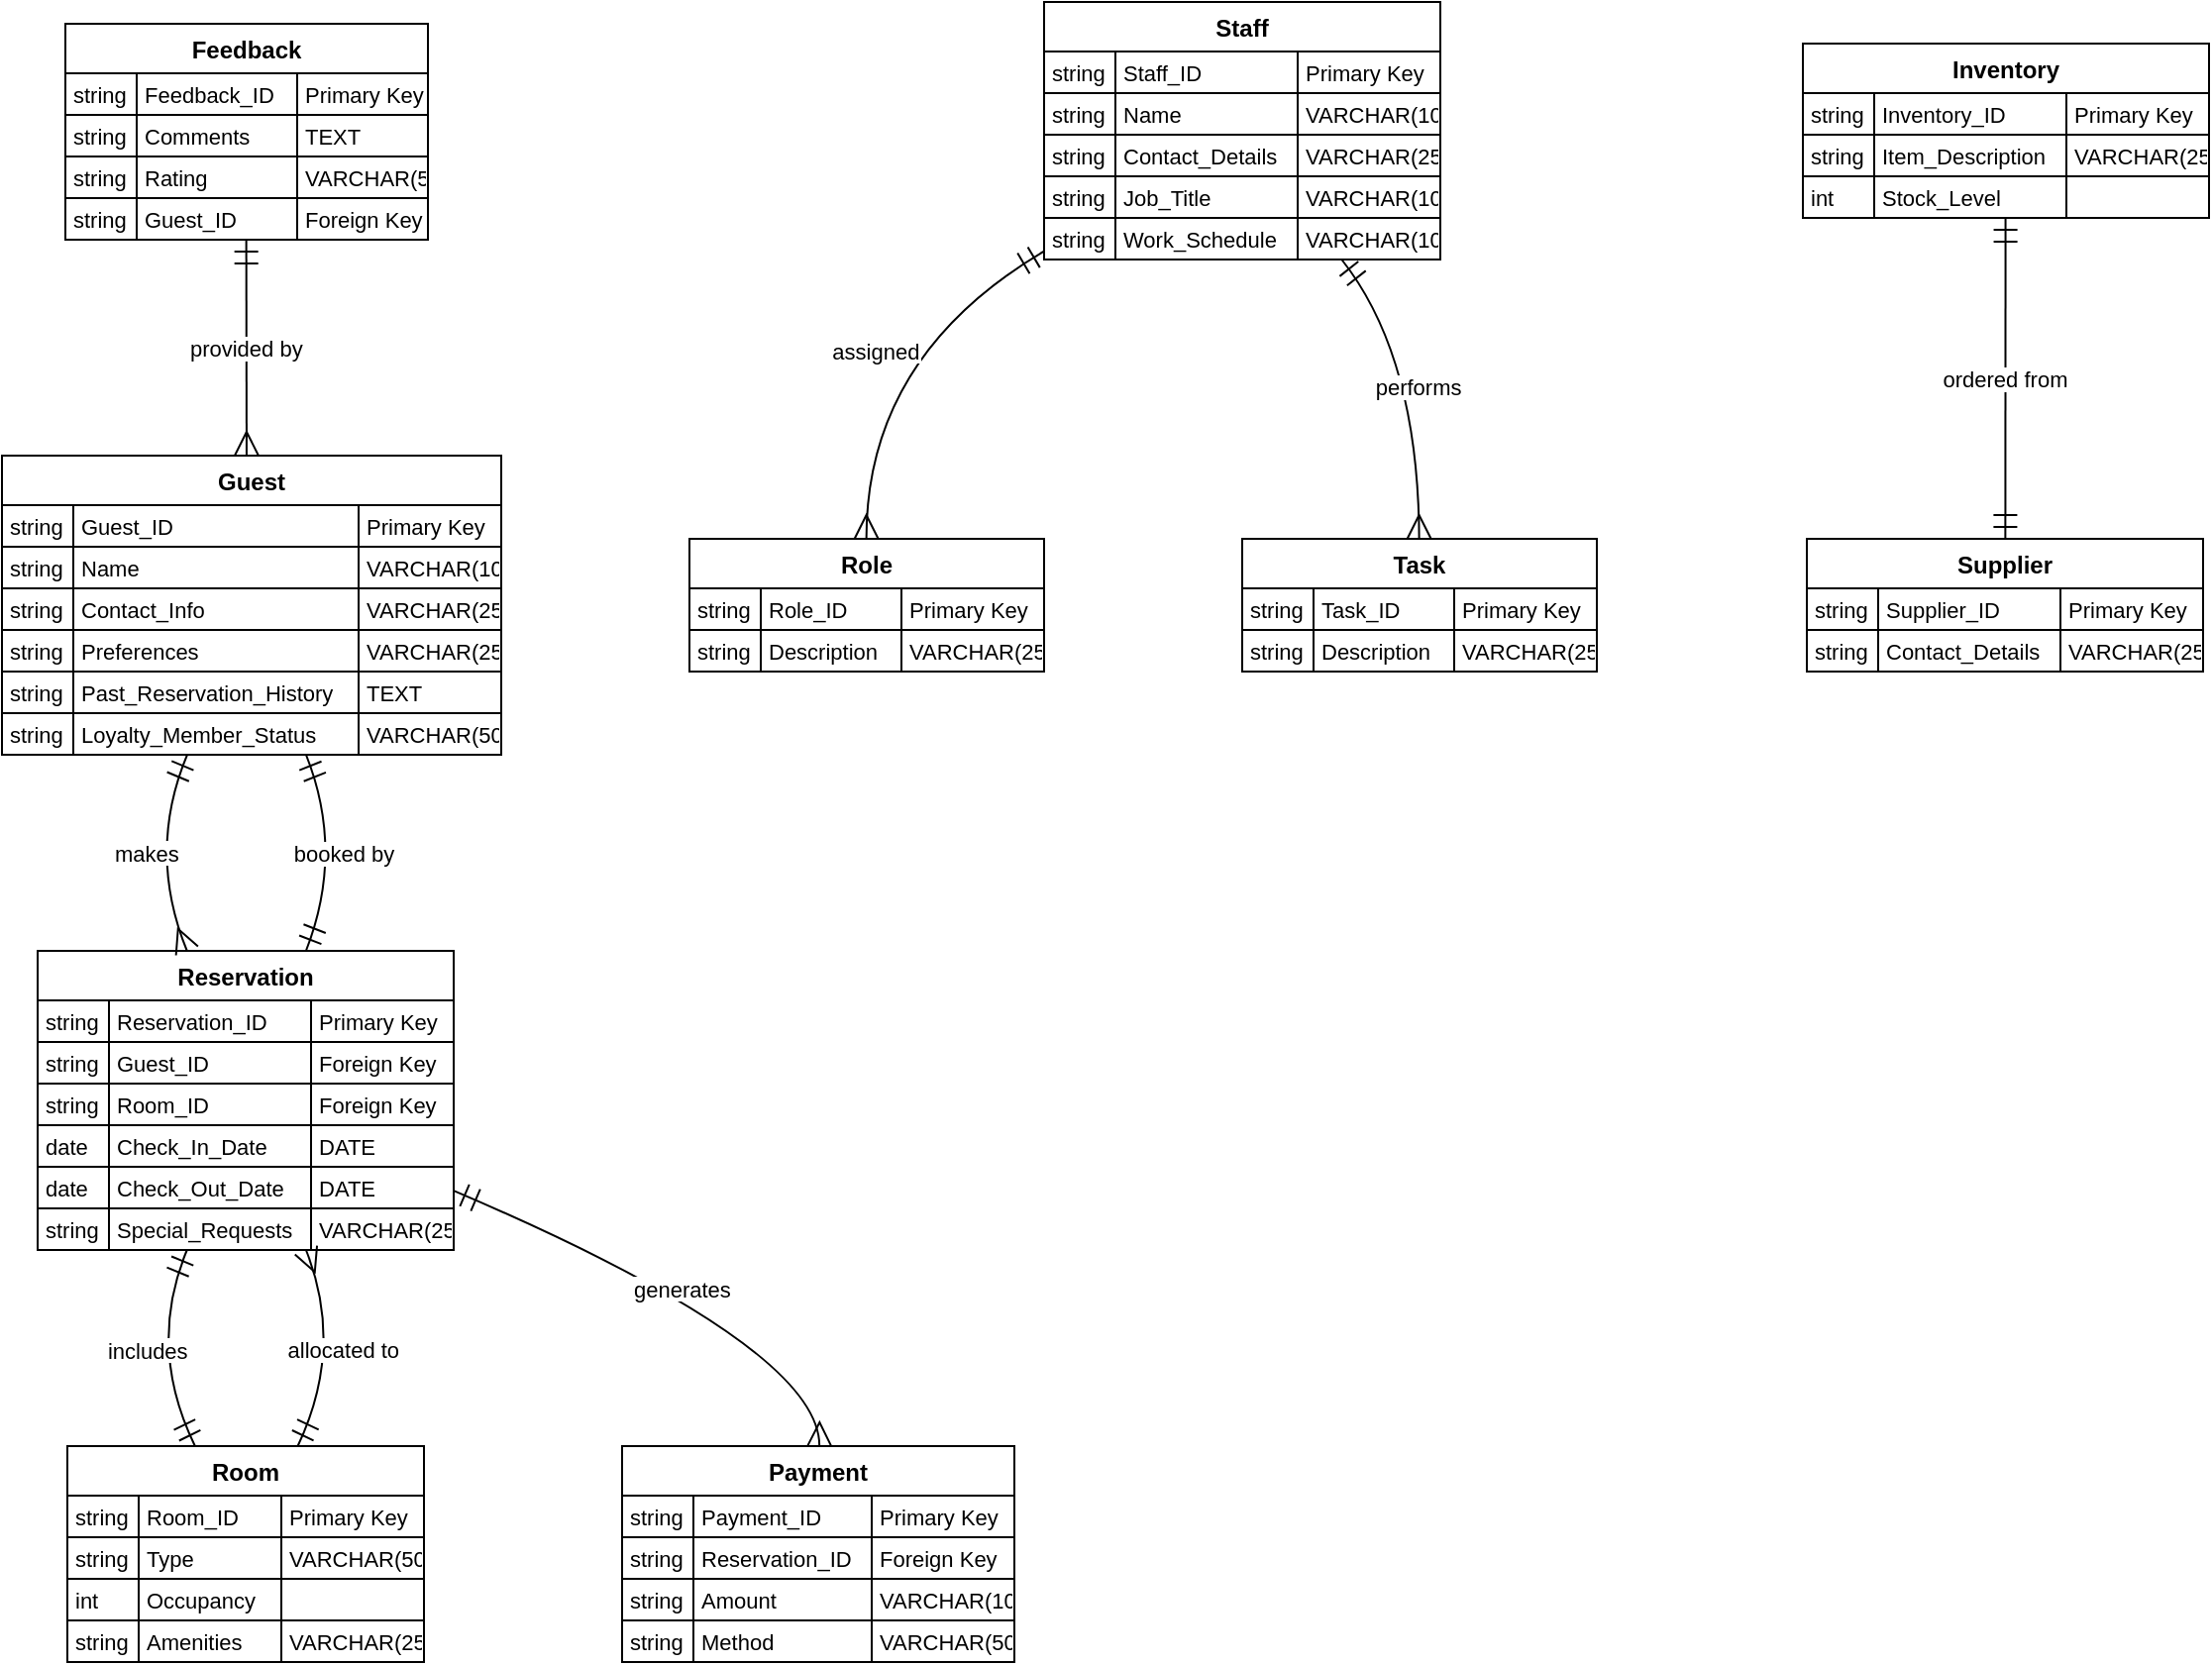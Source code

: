 <mxfile version="24.2.5" type="device">
  <diagram name="Page-1" id="WV-eaUO_ru3qMGkk6fVm">
    <mxGraphModel dx="1434" dy="838" grid="1" gridSize="10" guides="1" tooltips="1" connect="1" arrows="1" fold="1" page="1" pageScale="1" pageWidth="1200" pageHeight="900" math="0" shadow="0">
      <root>
        <mxCell id="0" />
        <mxCell id="1" parent="0" />
        <mxCell id="snXl9wpEzaxQthRsrPfu-167" value="Guest" style="shape=table;startSize=25;container=1;collapsible=0;childLayout=tableLayout;fixedRows=1;rowLines=1;fontStyle=1;align=center;resizeLast=1;" vertex="1" parent="1">
          <mxGeometry x="30" y="249" width="252" height="151" as="geometry" />
        </mxCell>
        <mxCell id="snXl9wpEzaxQthRsrPfu-168" style="shape=tableRow;horizontal=0;startSize=0;swimlaneHead=0;swimlaneBody=0;fillColor=none;collapsible=0;dropTarget=0;points=[[0,0.5],[1,0.5]];portConstraint=eastwest;top=0;left=0;right=0;bottom=0;" vertex="1" parent="snXl9wpEzaxQthRsrPfu-167">
          <mxGeometry y="25" width="252" height="21" as="geometry" />
        </mxCell>
        <mxCell id="snXl9wpEzaxQthRsrPfu-169" value="string" style="shape=partialRectangle;connectable=0;fillColor=none;top=0;left=0;bottom=0;right=0;align=left;spacingLeft=2;overflow=hidden;fontSize=11;" vertex="1" parent="snXl9wpEzaxQthRsrPfu-168">
          <mxGeometry width="36" height="21" as="geometry">
            <mxRectangle width="36" height="21" as="alternateBounds" />
          </mxGeometry>
        </mxCell>
        <mxCell id="snXl9wpEzaxQthRsrPfu-170" value="Guest_ID" style="shape=partialRectangle;connectable=0;fillColor=none;top=0;left=0;bottom=0;right=0;align=left;spacingLeft=2;overflow=hidden;fontSize=11;" vertex="1" parent="snXl9wpEzaxQthRsrPfu-168">
          <mxGeometry x="36" width="144" height="21" as="geometry">
            <mxRectangle width="144" height="21" as="alternateBounds" />
          </mxGeometry>
        </mxCell>
        <mxCell id="snXl9wpEzaxQthRsrPfu-171" value="Primary Key" style="shape=partialRectangle;connectable=0;fillColor=none;top=0;left=0;bottom=0;right=0;align=left;spacingLeft=2;overflow=hidden;fontSize=11;" vertex="1" parent="snXl9wpEzaxQthRsrPfu-168">
          <mxGeometry x="180" width="72" height="21" as="geometry">
            <mxRectangle width="72" height="21" as="alternateBounds" />
          </mxGeometry>
        </mxCell>
        <mxCell id="snXl9wpEzaxQthRsrPfu-172" style="shape=tableRow;horizontal=0;startSize=0;swimlaneHead=0;swimlaneBody=0;fillColor=none;collapsible=0;dropTarget=0;points=[[0,0.5],[1,0.5]];portConstraint=eastwest;top=0;left=0;right=0;bottom=0;" vertex="1" parent="snXl9wpEzaxQthRsrPfu-167">
          <mxGeometry y="46" width="252" height="21" as="geometry" />
        </mxCell>
        <mxCell id="snXl9wpEzaxQthRsrPfu-173" value="string" style="shape=partialRectangle;connectable=0;fillColor=none;top=0;left=0;bottom=0;right=0;align=left;spacingLeft=2;overflow=hidden;fontSize=11;" vertex="1" parent="snXl9wpEzaxQthRsrPfu-172">
          <mxGeometry width="36" height="21" as="geometry">
            <mxRectangle width="36" height="21" as="alternateBounds" />
          </mxGeometry>
        </mxCell>
        <mxCell id="snXl9wpEzaxQthRsrPfu-174" value="Name" style="shape=partialRectangle;connectable=0;fillColor=none;top=0;left=0;bottom=0;right=0;align=left;spacingLeft=2;overflow=hidden;fontSize=11;" vertex="1" parent="snXl9wpEzaxQthRsrPfu-172">
          <mxGeometry x="36" width="144" height="21" as="geometry">
            <mxRectangle width="144" height="21" as="alternateBounds" />
          </mxGeometry>
        </mxCell>
        <mxCell id="snXl9wpEzaxQthRsrPfu-175" value="VARCHAR(100)" style="shape=partialRectangle;connectable=0;fillColor=none;top=0;left=0;bottom=0;right=0;align=left;spacingLeft=2;overflow=hidden;fontSize=11;" vertex="1" parent="snXl9wpEzaxQthRsrPfu-172">
          <mxGeometry x="180" width="72" height="21" as="geometry">
            <mxRectangle width="72" height="21" as="alternateBounds" />
          </mxGeometry>
        </mxCell>
        <mxCell id="snXl9wpEzaxQthRsrPfu-176" style="shape=tableRow;horizontal=0;startSize=0;swimlaneHead=0;swimlaneBody=0;fillColor=none;collapsible=0;dropTarget=0;points=[[0,0.5],[1,0.5]];portConstraint=eastwest;top=0;left=0;right=0;bottom=0;" vertex="1" parent="snXl9wpEzaxQthRsrPfu-167">
          <mxGeometry y="67" width="252" height="21" as="geometry" />
        </mxCell>
        <mxCell id="snXl9wpEzaxQthRsrPfu-177" value="string" style="shape=partialRectangle;connectable=0;fillColor=none;top=0;left=0;bottom=0;right=0;align=left;spacingLeft=2;overflow=hidden;fontSize=11;" vertex="1" parent="snXl9wpEzaxQthRsrPfu-176">
          <mxGeometry width="36" height="21" as="geometry">
            <mxRectangle width="36" height="21" as="alternateBounds" />
          </mxGeometry>
        </mxCell>
        <mxCell id="snXl9wpEzaxQthRsrPfu-178" value="Contact_Info" style="shape=partialRectangle;connectable=0;fillColor=none;top=0;left=0;bottom=0;right=0;align=left;spacingLeft=2;overflow=hidden;fontSize=11;" vertex="1" parent="snXl9wpEzaxQthRsrPfu-176">
          <mxGeometry x="36" width="144" height="21" as="geometry">
            <mxRectangle width="144" height="21" as="alternateBounds" />
          </mxGeometry>
        </mxCell>
        <mxCell id="snXl9wpEzaxQthRsrPfu-179" value="VARCHAR(255)" style="shape=partialRectangle;connectable=0;fillColor=none;top=0;left=0;bottom=0;right=0;align=left;spacingLeft=2;overflow=hidden;fontSize=11;" vertex="1" parent="snXl9wpEzaxQthRsrPfu-176">
          <mxGeometry x="180" width="72" height="21" as="geometry">
            <mxRectangle width="72" height="21" as="alternateBounds" />
          </mxGeometry>
        </mxCell>
        <mxCell id="snXl9wpEzaxQthRsrPfu-180" style="shape=tableRow;horizontal=0;startSize=0;swimlaneHead=0;swimlaneBody=0;fillColor=none;collapsible=0;dropTarget=0;points=[[0,0.5],[1,0.5]];portConstraint=eastwest;top=0;left=0;right=0;bottom=0;" vertex="1" parent="snXl9wpEzaxQthRsrPfu-167">
          <mxGeometry y="88" width="252" height="21" as="geometry" />
        </mxCell>
        <mxCell id="snXl9wpEzaxQthRsrPfu-181" value="string" style="shape=partialRectangle;connectable=0;fillColor=none;top=0;left=0;bottom=0;right=0;align=left;spacingLeft=2;overflow=hidden;fontSize=11;" vertex="1" parent="snXl9wpEzaxQthRsrPfu-180">
          <mxGeometry width="36" height="21" as="geometry">
            <mxRectangle width="36" height="21" as="alternateBounds" />
          </mxGeometry>
        </mxCell>
        <mxCell id="snXl9wpEzaxQthRsrPfu-182" value="Preferences" style="shape=partialRectangle;connectable=0;fillColor=none;top=0;left=0;bottom=0;right=0;align=left;spacingLeft=2;overflow=hidden;fontSize=11;" vertex="1" parent="snXl9wpEzaxQthRsrPfu-180">
          <mxGeometry x="36" width="144" height="21" as="geometry">
            <mxRectangle width="144" height="21" as="alternateBounds" />
          </mxGeometry>
        </mxCell>
        <mxCell id="snXl9wpEzaxQthRsrPfu-183" value="VARCHAR(255)" style="shape=partialRectangle;connectable=0;fillColor=none;top=0;left=0;bottom=0;right=0;align=left;spacingLeft=2;overflow=hidden;fontSize=11;" vertex="1" parent="snXl9wpEzaxQthRsrPfu-180">
          <mxGeometry x="180" width="72" height="21" as="geometry">
            <mxRectangle width="72" height="21" as="alternateBounds" />
          </mxGeometry>
        </mxCell>
        <mxCell id="snXl9wpEzaxQthRsrPfu-184" style="shape=tableRow;horizontal=0;startSize=0;swimlaneHead=0;swimlaneBody=0;fillColor=none;collapsible=0;dropTarget=0;points=[[0,0.5],[1,0.5]];portConstraint=eastwest;top=0;left=0;right=0;bottom=0;" vertex="1" parent="snXl9wpEzaxQthRsrPfu-167">
          <mxGeometry y="109" width="252" height="21" as="geometry" />
        </mxCell>
        <mxCell id="snXl9wpEzaxQthRsrPfu-185" value="string" style="shape=partialRectangle;connectable=0;fillColor=none;top=0;left=0;bottom=0;right=0;align=left;spacingLeft=2;overflow=hidden;fontSize=11;" vertex="1" parent="snXl9wpEzaxQthRsrPfu-184">
          <mxGeometry width="36" height="21" as="geometry">
            <mxRectangle width="36" height="21" as="alternateBounds" />
          </mxGeometry>
        </mxCell>
        <mxCell id="snXl9wpEzaxQthRsrPfu-186" value="Past_Reservation_History" style="shape=partialRectangle;connectable=0;fillColor=none;top=0;left=0;bottom=0;right=0;align=left;spacingLeft=2;overflow=hidden;fontSize=11;" vertex="1" parent="snXl9wpEzaxQthRsrPfu-184">
          <mxGeometry x="36" width="144" height="21" as="geometry">
            <mxRectangle width="144" height="21" as="alternateBounds" />
          </mxGeometry>
        </mxCell>
        <mxCell id="snXl9wpEzaxQthRsrPfu-187" value="TEXT" style="shape=partialRectangle;connectable=0;fillColor=none;top=0;left=0;bottom=0;right=0;align=left;spacingLeft=2;overflow=hidden;fontSize=11;" vertex="1" parent="snXl9wpEzaxQthRsrPfu-184">
          <mxGeometry x="180" width="72" height="21" as="geometry">
            <mxRectangle width="72" height="21" as="alternateBounds" />
          </mxGeometry>
        </mxCell>
        <mxCell id="snXl9wpEzaxQthRsrPfu-188" style="shape=tableRow;horizontal=0;startSize=0;swimlaneHead=0;swimlaneBody=0;fillColor=none;collapsible=0;dropTarget=0;points=[[0,0.5],[1,0.5]];portConstraint=eastwest;top=0;left=0;right=0;bottom=0;" vertex="1" parent="snXl9wpEzaxQthRsrPfu-167">
          <mxGeometry y="130" width="252" height="21" as="geometry" />
        </mxCell>
        <mxCell id="snXl9wpEzaxQthRsrPfu-189" value="string" style="shape=partialRectangle;connectable=0;fillColor=none;top=0;left=0;bottom=0;right=0;align=left;spacingLeft=2;overflow=hidden;fontSize=11;" vertex="1" parent="snXl9wpEzaxQthRsrPfu-188">
          <mxGeometry width="36" height="21" as="geometry">
            <mxRectangle width="36" height="21" as="alternateBounds" />
          </mxGeometry>
        </mxCell>
        <mxCell id="snXl9wpEzaxQthRsrPfu-190" value="Loyalty_Member_Status" style="shape=partialRectangle;connectable=0;fillColor=none;top=0;left=0;bottom=0;right=0;align=left;spacingLeft=2;overflow=hidden;fontSize=11;" vertex="1" parent="snXl9wpEzaxQthRsrPfu-188">
          <mxGeometry x="36" width="144" height="21" as="geometry">
            <mxRectangle width="144" height="21" as="alternateBounds" />
          </mxGeometry>
        </mxCell>
        <mxCell id="snXl9wpEzaxQthRsrPfu-191" value="VARCHAR(50)" style="shape=partialRectangle;connectable=0;fillColor=none;top=0;left=0;bottom=0;right=0;align=left;spacingLeft=2;overflow=hidden;fontSize=11;" vertex="1" parent="snXl9wpEzaxQthRsrPfu-188">
          <mxGeometry x="180" width="72" height="21" as="geometry">
            <mxRectangle width="72" height="21" as="alternateBounds" />
          </mxGeometry>
        </mxCell>
        <mxCell id="snXl9wpEzaxQthRsrPfu-192" value="Reservation" style="shape=table;startSize=25;container=1;collapsible=0;childLayout=tableLayout;fixedRows=1;rowLines=1;fontStyle=1;align=center;resizeLast=1;" vertex="1" parent="1">
          <mxGeometry x="48" y="499" width="210" height="151" as="geometry" />
        </mxCell>
        <mxCell id="snXl9wpEzaxQthRsrPfu-193" style="shape=tableRow;horizontal=0;startSize=0;swimlaneHead=0;swimlaneBody=0;fillColor=none;collapsible=0;dropTarget=0;points=[[0,0.5],[1,0.5]];portConstraint=eastwest;top=0;left=0;right=0;bottom=0;" vertex="1" parent="snXl9wpEzaxQthRsrPfu-192">
          <mxGeometry y="25" width="210" height="21" as="geometry" />
        </mxCell>
        <mxCell id="snXl9wpEzaxQthRsrPfu-194" value="string" style="shape=partialRectangle;connectable=0;fillColor=none;top=0;left=0;bottom=0;right=0;align=left;spacingLeft=2;overflow=hidden;fontSize=11;" vertex="1" parent="snXl9wpEzaxQthRsrPfu-193">
          <mxGeometry width="36" height="21" as="geometry">
            <mxRectangle width="36" height="21" as="alternateBounds" />
          </mxGeometry>
        </mxCell>
        <mxCell id="snXl9wpEzaxQthRsrPfu-195" value="Reservation_ID" style="shape=partialRectangle;connectable=0;fillColor=none;top=0;left=0;bottom=0;right=0;align=left;spacingLeft=2;overflow=hidden;fontSize=11;" vertex="1" parent="snXl9wpEzaxQthRsrPfu-193">
          <mxGeometry x="36" width="102" height="21" as="geometry">
            <mxRectangle width="102" height="21" as="alternateBounds" />
          </mxGeometry>
        </mxCell>
        <mxCell id="snXl9wpEzaxQthRsrPfu-196" value="Primary Key" style="shape=partialRectangle;connectable=0;fillColor=none;top=0;left=0;bottom=0;right=0;align=left;spacingLeft=2;overflow=hidden;fontSize=11;" vertex="1" parent="snXl9wpEzaxQthRsrPfu-193">
          <mxGeometry x="138" width="72" height="21" as="geometry">
            <mxRectangle width="72" height="21" as="alternateBounds" />
          </mxGeometry>
        </mxCell>
        <mxCell id="snXl9wpEzaxQthRsrPfu-197" style="shape=tableRow;horizontal=0;startSize=0;swimlaneHead=0;swimlaneBody=0;fillColor=none;collapsible=0;dropTarget=0;points=[[0,0.5],[1,0.5]];portConstraint=eastwest;top=0;left=0;right=0;bottom=0;" vertex="1" parent="snXl9wpEzaxQthRsrPfu-192">
          <mxGeometry y="46" width="210" height="21" as="geometry" />
        </mxCell>
        <mxCell id="snXl9wpEzaxQthRsrPfu-198" value="string" style="shape=partialRectangle;connectable=0;fillColor=none;top=0;left=0;bottom=0;right=0;align=left;spacingLeft=2;overflow=hidden;fontSize=11;" vertex="1" parent="snXl9wpEzaxQthRsrPfu-197">
          <mxGeometry width="36" height="21" as="geometry">
            <mxRectangle width="36" height="21" as="alternateBounds" />
          </mxGeometry>
        </mxCell>
        <mxCell id="snXl9wpEzaxQthRsrPfu-199" value="Guest_ID" style="shape=partialRectangle;connectable=0;fillColor=none;top=0;left=0;bottom=0;right=0;align=left;spacingLeft=2;overflow=hidden;fontSize=11;" vertex="1" parent="snXl9wpEzaxQthRsrPfu-197">
          <mxGeometry x="36" width="102" height="21" as="geometry">
            <mxRectangle width="102" height="21" as="alternateBounds" />
          </mxGeometry>
        </mxCell>
        <mxCell id="snXl9wpEzaxQthRsrPfu-200" value="Foreign Key" style="shape=partialRectangle;connectable=0;fillColor=none;top=0;left=0;bottom=0;right=0;align=left;spacingLeft=2;overflow=hidden;fontSize=11;" vertex="1" parent="snXl9wpEzaxQthRsrPfu-197">
          <mxGeometry x="138" width="72" height="21" as="geometry">
            <mxRectangle width="72" height="21" as="alternateBounds" />
          </mxGeometry>
        </mxCell>
        <mxCell id="snXl9wpEzaxQthRsrPfu-201" style="shape=tableRow;horizontal=0;startSize=0;swimlaneHead=0;swimlaneBody=0;fillColor=none;collapsible=0;dropTarget=0;points=[[0,0.5],[1,0.5]];portConstraint=eastwest;top=0;left=0;right=0;bottom=0;" vertex="1" parent="snXl9wpEzaxQthRsrPfu-192">
          <mxGeometry y="67" width="210" height="21" as="geometry" />
        </mxCell>
        <mxCell id="snXl9wpEzaxQthRsrPfu-202" value="string" style="shape=partialRectangle;connectable=0;fillColor=none;top=0;left=0;bottom=0;right=0;align=left;spacingLeft=2;overflow=hidden;fontSize=11;" vertex="1" parent="snXl9wpEzaxQthRsrPfu-201">
          <mxGeometry width="36" height="21" as="geometry">
            <mxRectangle width="36" height="21" as="alternateBounds" />
          </mxGeometry>
        </mxCell>
        <mxCell id="snXl9wpEzaxQthRsrPfu-203" value="Room_ID" style="shape=partialRectangle;connectable=0;fillColor=none;top=0;left=0;bottom=0;right=0;align=left;spacingLeft=2;overflow=hidden;fontSize=11;" vertex="1" parent="snXl9wpEzaxQthRsrPfu-201">
          <mxGeometry x="36" width="102" height="21" as="geometry">
            <mxRectangle width="102" height="21" as="alternateBounds" />
          </mxGeometry>
        </mxCell>
        <mxCell id="snXl9wpEzaxQthRsrPfu-204" value="Foreign Key" style="shape=partialRectangle;connectable=0;fillColor=none;top=0;left=0;bottom=0;right=0;align=left;spacingLeft=2;overflow=hidden;fontSize=11;" vertex="1" parent="snXl9wpEzaxQthRsrPfu-201">
          <mxGeometry x="138" width="72" height="21" as="geometry">
            <mxRectangle width="72" height="21" as="alternateBounds" />
          </mxGeometry>
        </mxCell>
        <mxCell id="snXl9wpEzaxQthRsrPfu-205" style="shape=tableRow;horizontal=0;startSize=0;swimlaneHead=0;swimlaneBody=0;fillColor=none;collapsible=0;dropTarget=0;points=[[0,0.5],[1,0.5]];portConstraint=eastwest;top=0;left=0;right=0;bottom=0;" vertex="1" parent="snXl9wpEzaxQthRsrPfu-192">
          <mxGeometry y="88" width="210" height="21" as="geometry" />
        </mxCell>
        <mxCell id="snXl9wpEzaxQthRsrPfu-206" value="date" style="shape=partialRectangle;connectable=0;fillColor=none;top=0;left=0;bottom=0;right=0;align=left;spacingLeft=2;overflow=hidden;fontSize=11;" vertex="1" parent="snXl9wpEzaxQthRsrPfu-205">
          <mxGeometry width="36" height="21" as="geometry">
            <mxRectangle width="36" height="21" as="alternateBounds" />
          </mxGeometry>
        </mxCell>
        <mxCell id="snXl9wpEzaxQthRsrPfu-207" value="Check_In_Date" style="shape=partialRectangle;connectable=0;fillColor=none;top=0;left=0;bottom=0;right=0;align=left;spacingLeft=2;overflow=hidden;fontSize=11;" vertex="1" parent="snXl9wpEzaxQthRsrPfu-205">
          <mxGeometry x="36" width="102" height="21" as="geometry">
            <mxRectangle width="102" height="21" as="alternateBounds" />
          </mxGeometry>
        </mxCell>
        <mxCell id="snXl9wpEzaxQthRsrPfu-208" value="DATE" style="shape=partialRectangle;connectable=0;fillColor=none;top=0;left=0;bottom=0;right=0;align=left;spacingLeft=2;overflow=hidden;fontSize=11;" vertex="1" parent="snXl9wpEzaxQthRsrPfu-205">
          <mxGeometry x="138" width="72" height="21" as="geometry">
            <mxRectangle width="72" height="21" as="alternateBounds" />
          </mxGeometry>
        </mxCell>
        <mxCell id="snXl9wpEzaxQthRsrPfu-209" style="shape=tableRow;horizontal=0;startSize=0;swimlaneHead=0;swimlaneBody=0;fillColor=none;collapsible=0;dropTarget=0;points=[[0,0.5],[1,0.5]];portConstraint=eastwest;top=0;left=0;right=0;bottom=0;" vertex="1" parent="snXl9wpEzaxQthRsrPfu-192">
          <mxGeometry y="109" width="210" height="21" as="geometry" />
        </mxCell>
        <mxCell id="snXl9wpEzaxQthRsrPfu-210" value="date" style="shape=partialRectangle;connectable=0;fillColor=none;top=0;left=0;bottom=0;right=0;align=left;spacingLeft=2;overflow=hidden;fontSize=11;" vertex="1" parent="snXl9wpEzaxQthRsrPfu-209">
          <mxGeometry width="36" height="21" as="geometry">
            <mxRectangle width="36" height="21" as="alternateBounds" />
          </mxGeometry>
        </mxCell>
        <mxCell id="snXl9wpEzaxQthRsrPfu-211" value="Check_Out_Date" style="shape=partialRectangle;connectable=0;fillColor=none;top=0;left=0;bottom=0;right=0;align=left;spacingLeft=2;overflow=hidden;fontSize=11;" vertex="1" parent="snXl9wpEzaxQthRsrPfu-209">
          <mxGeometry x="36" width="102" height="21" as="geometry">
            <mxRectangle width="102" height="21" as="alternateBounds" />
          </mxGeometry>
        </mxCell>
        <mxCell id="snXl9wpEzaxQthRsrPfu-212" value="DATE" style="shape=partialRectangle;connectable=0;fillColor=none;top=0;left=0;bottom=0;right=0;align=left;spacingLeft=2;overflow=hidden;fontSize=11;" vertex="1" parent="snXl9wpEzaxQthRsrPfu-209">
          <mxGeometry x="138" width="72" height="21" as="geometry">
            <mxRectangle width="72" height="21" as="alternateBounds" />
          </mxGeometry>
        </mxCell>
        <mxCell id="snXl9wpEzaxQthRsrPfu-213" style="shape=tableRow;horizontal=0;startSize=0;swimlaneHead=0;swimlaneBody=0;fillColor=none;collapsible=0;dropTarget=0;points=[[0,0.5],[1,0.5]];portConstraint=eastwest;top=0;left=0;right=0;bottom=0;" vertex="1" parent="snXl9wpEzaxQthRsrPfu-192">
          <mxGeometry y="130" width="210" height="21" as="geometry" />
        </mxCell>
        <mxCell id="snXl9wpEzaxQthRsrPfu-214" value="string" style="shape=partialRectangle;connectable=0;fillColor=none;top=0;left=0;bottom=0;right=0;align=left;spacingLeft=2;overflow=hidden;fontSize=11;" vertex="1" parent="snXl9wpEzaxQthRsrPfu-213">
          <mxGeometry width="36" height="21" as="geometry">
            <mxRectangle width="36" height="21" as="alternateBounds" />
          </mxGeometry>
        </mxCell>
        <mxCell id="snXl9wpEzaxQthRsrPfu-215" value="Special_Requests" style="shape=partialRectangle;connectable=0;fillColor=none;top=0;left=0;bottom=0;right=0;align=left;spacingLeft=2;overflow=hidden;fontSize=11;" vertex="1" parent="snXl9wpEzaxQthRsrPfu-213">
          <mxGeometry x="36" width="102" height="21" as="geometry">
            <mxRectangle width="102" height="21" as="alternateBounds" />
          </mxGeometry>
        </mxCell>
        <mxCell id="snXl9wpEzaxQthRsrPfu-216" value="VARCHAR(255)" style="shape=partialRectangle;connectable=0;fillColor=none;top=0;left=0;bottom=0;right=0;align=left;spacingLeft=2;overflow=hidden;fontSize=11;" vertex="1" parent="snXl9wpEzaxQthRsrPfu-213">
          <mxGeometry x="138" width="72" height="21" as="geometry">
            <mxRectangle width="72" height="21" as="alternateBounds" />
          </mxGeometry>
        </mxCell>
        <mxCell id="snXl9wpEzaxQthRsrPfu-217" value="Room" style="shape=table;startSize=25;container=1;collapsible=0;childLayout=tableLayout;fixedRows=1;rowLines=1;fontStyle=1;align=center;resizeLast=1;" vertex="1" parent="1">
          <mxGeometry x="63" y="749" width="180" height="109" as="geometry" />
        </mxCell>
        <mxCell id="snXl9wpEzaxQthRsrPfu-218" style="shape=tableRow;horizontal=0;startSize=0;swimlaneHead=0;swimlaneBody=0;fillColor=none;collapsible=0;dropTarget=0;points=[[0,0.5],[1,0.5]];portConstraint=eastwest;top=0;left=0;right=0;bottom=0;" vertex="1" parent="snXl9wpEzaxQthRsrPfu-217">
          <mxGeometry y="25" width="180" height="21" as="geometry" />
        </mxCell>
        <mxCell id="snXl9wpEzaxQthRsrPfu-219" value="string" style="shape=partialRectangle;connectable=0;fillColor=none;top=0;left=0;bottom=0;right=0;align=left;spacingLeft=2;overflow=hidden;fontSize=11;" vertex="1" parent="snXl9wpEzaxQthRsrPfu-218">
          <mxGeometry width="36" height="21" as="geometry">
            <mxRectangle width="36" height="21" as="alternateBounds" />
          </mxGeometry>
        </mxCell>
        <mxCell id="snXl9wpEzaxQthRsrPfu-220" value="Room_ID" style="shape=partialRectangle;connectable=0;fillColor=none;top=0;left=0;bottom=0;right=0;align=left;spacingLeft=2;overflow=hidden;fontSize=11;" vertex="1" parent="snXl9wpEzaxQthRsrPfu-218">
          <mxGeometry x="36" width="72" height="21" as="geometry">
            <mxRectangle width="72" height="21" as="alternateBounds" />
          </mxGeometry>
        </mxCell>
        <mxCell id="snXl9wpEzaxQthRsrPfu-221" value="Primary Key" style="shape=partialRectangle;connectable=0;fillColor=none;top=0;left=0;bottom=0;right=0;align=left;spacingLeft=2;overflow=hidden;fontSize=11;" vertex="1" parent="snXl9wpEzaxQthRsrPfu-218">
          <mxGeometry x="108" width="72" height="21" as="geometry">
            <mxRectangle width="72" height="21" as="alternateBounds" />
          </mxGeometry>
        </mxCell>
        <mxCell id="snXl9wpEzaxQthRsrPfu-222" style="shape=tableRow;horizontal=0;startSize=0;swimlaneHead=0;swimlaneBody=0;fillColor=none;collapsible=0;dropTarget=0;points=[[0,0.5],[1,0.5]];portConstraint=eastwest;top=0;left=0;right=0;bottom=0;" vertex="1" parent="snXl9wpEzaxQthRsrPfu-217">
          <mxGeometry y="46" width="180" height="21" as="geometry" />
        </mxCell>
        <mxCell id="snXl9wpEzaxQthRsrPfu-223" value="string" style="shape=partialRectangle;connectable=0;fillColor=none;top=0;left=0;bottom=0;right=0;align=left;spacingLeft=2;overflow=hidden;fontSize=11;" vertex="1" parent="snXl9wpEzaxQthRsrPfu-222">
          <mxGeometry width="36" height="21" as="geometry">
            <mxRectangle width="36" height="21" as="alternateBounds" />
          </mxGeometry>
        </mxCell>
        <mxCell id="snXl9wpEzaxQthRsrPfu-224" value="Type" style="shape=partialRectangle;connectable=0;fillColor=none;top=0;left=0;bottom=0;right=0;align=left;spacingLeft=2;overflow=hidden;fontSize=11;" vertex="1" parent="snXl9wpEzaxQthRsrPfu-222">
          <mxGeometry x="36" width="72" height="21" as="geometry">
            <mxRectangle width="72" height="21" as="alternateBounds" />
          </mxGeometry>
        </mxCell>
        <mxCell id="snXl9wpEzaxQthRsrPfu-225" value="VARCHAR(50)" style="shape=partialRectangle;connectable=0;fillColor=none;top=0;left=0;bottom=0;right=0;align=left;spacingLeft=2;overflow=hidden;fontSize=11;" vertex="1" parent="snXl9wpEzaxQthRsrPfu-222">
          <mxGeometry x="108" width="72" height="21" as="geometry">
            <mxRectangle width="72" height="21" as="alternateBounds" />
          </mxGeometry>
        </mxCell>
        <mxCell id="snXl9wpEzaxQthRsrPfu-226" style="shape=tableRow;horizontal=0;startSize=0;swimlaneHead=0;swimlaneBody=0;fillColor=none;collapsible=0;dropTarget=0;points=[[0,0.5],[1,0.5]];portConstraint=eastwest;top=0;left=0;right=0;bottom=0;" vertex="1" parent="snXl9wpEzaxQthRsrPfu-217">
          <mxGeometry y="67" width="180" height="21" as="geometry" />
        </mxCell>
        <mxCell id="snXl9wpEzaxQthRsrPfu-227" value="int" style="shape=partialRectangle;connectable=0;fillColor=none;top=0;left=0;bottom=0;right=0;align=left;spacingLeft=2;overflow=hidden;fontSize=11;" vertex="1" parent="snXl9wpEzaxQthRsrPfu-226">
          <mxGeometry width="36" height="21" as="geometry">
            <mxRectangle width="36" height="21" as="alternateBounds" />
          </mxGeometry>
        </mxCell>
        <mxCell id="snXl9wpEzaxQthRsrPfu-228" value="Occupancy" style="shape=partialRectangle;connectable=0;fillColor=none;top=0;left=0;bottom=0;right=0;align=left;spacingLeft=2;overflow=hidden;fontSize=11;" vertex="1" parent="snXl9wpEzaxQthRsrPfu-226">
          <mxGeometry x="36" width="72" height="21" as="geometry">
            <mxRectangle width="72" height="21" as="alternateBounds" />
          </mxGeometry>
        </mxCell>
        <mxCell id="snXl9wpEzaxQthRsrPfu-229" value="" style="shape=partialRectangle;connectable=0;fillColor=none;top=0;left=0;bottom=0;right=0;align=left;spacingLeft=2;overflow=hidden;fontSize=11;" vertex="1" parent="snXl9wpEzaxQthRsrPfu-226">
          <mxGeometry x="108" width="72" height="21" as="geometry">
            <mxRectangle width="72" height="21" as="alternateBounds" />
          </mxGeometry>
        </mxCell>
        <mxCell id="snXl9wpEzaxQthRsrPfu-230" style="shape=tableRow;horizontal=0;startSize=0;swimlaneHead=0;swimlaneBody=0;fillColor=none;collapsible=0;dropTarget=0;points=[[0,0.5],[1,0.5]];portConstraint=eastwest;top=0;left=0;right=0;bottom=0;" vertex="1" parent="snXl9wpEzaxQthRsrPfu-217">
          <mxGeometry y="88" width="180" height="21" as="geometry" />
        </mxCell>
        <mxCell id="snXl9wpEzaxQthRsrPfu-231" value="string" style="shape=partialRectangle;connectable=0;fillColor=none;top=0;left=0;bottom=0;right=0;align=left;spacingLeft=2;overflow=hidden;fontSize=11;" vertex="1" parent="snXl9wpEzaxQthRsrPfu-230">
          <mxGeometry width="36" height="21" as="geometry">
            <mxRectangle width="36" height="21" as="alternateBounds" />
          </mxGeometry>
        </mxCell>
        <mxCell id="snXl9wpEzaxQthRsrPfu-232" value="Amenities" style="shape=partialRectangle;connectable=0;fillColor=none;top=0;left=0;bottom=0;right=0;align=left;spacingLeft=2;overflow=hidden;fontSize=11;" vertex="1" parent="snXl9wpEzaxQthRsrPfu-230">
          <mxGeometry x="36" width="72" height="21" as="geometry">
            <mxRectangle width="72" height="21" as="alternateBounds" />
          </mxGeometry>
        </mxCell>
        <mxCell id="snXl9wpEzaxQthRsrPfu-233" value="VARCHAR(255)" style="shape=partialRectangle;connectable=0;fillColor=none;top=0;left=0;bottom=0;right=0;align=left;spacingLeft=2;overflow=hidden;fontSize=11;" vertex="1" parent="snXl9wpEzaxQthRsrPfu-230">
          <mxGeometry x="108" width="72" height="21" as="geometry">
            <mxRectangle width="72" height="21" as="alternateBounds" />
          </mxGeometry>
        </mxCell>
        <mxCell id="snXl9wpEzaxQthRsrPfu-234" value="Staff" style="shape=table;startSize=25;container=1;collapsible=0;childLayout=tableLayout;fixedRows=1;rowLines=1;fontStyle=1;align=center;resizeLast=1;" vertex="1" parent="1">
          <mxGeometry x="556" y="20" width="200" height="130" as="geometry" />
        </mxCell>
        <mxCell id="snXl9wpEzaxQthRsrPfu-235" style="shape=tableRow;horizontal=0;startSize=0;swimlaneHead=0;swimlaneBody=0;fillColor=none;collapsible=0;dropTarget=0;points=[[0,0.5],[1,0.5]];portConstraint=eastwest;top=0;left=0;right=0;bottom=0;" vertex="1" parent="snXl9wpEzaxQthRsrPfu-234">
          <mxGeometry y="25" width="200" height="21" as="geometry" />
        </mxCell>
        <mxCell id="snXl9wpEzaxQthRsrPfu-236" value="string" style="shape=partialRectangle;connectable=0;fillColor=none;top=0;left=0;bottom=0;right=0;align=left;spacingLeft=2;overflow=hidden;fontSize=11;" vertex="1" parent="snXl9wpEzaxQthRsrPfu-235">
          <mxGeometry width="36" height="21" as="geometry">
            <mxRectangle width="36" height="21" as="alternateBounds" />
          </mxGeometry>
        </mxCell>
        <mxCell id="snXl9wpEzaxQthRsrPfu-237" value="Staff_ID" style="shape=partialRectangle;connectable=0;fillColor=none;top=0;left=0;bottom=0;right=0;align=left;spacingLeft=2;overflow=hidden;fontSize=11;" vertex="1" parent="snXl9wpEzaxQthRsrPfu-235">
          <mxGeometry x="36" width="92" height="21" as="geometry">
            <mxRectangle width="92" height="21" as="alternateBounds" />
          </mxGeometry>
        </mxCell>
        <mxCell id="snXl9wpEzaxQthRsrPfu-238" value="Primary Key" style="shape=partialRectangle;connectable=0;fillColor=none;top=0;left=0;bottom=0;right=0;align=left;spacingLeft=2;overflow=hidden;fontSize=11;" vertex="1" parent="snXl9wpEzaxQthRsrPfu-235">
          <mxGeometry x="128" width="72" height="21" as="geometry">
            <mxRectangle width="72" height="21" as="alternateBounds" />
          </mxGeometry>
        </mxCell>
        <mxCell id="snXl9wpEzaxQthRsrPfu-239" style="shape=tableRow;horizontal=0;startSize=0;swimlaneHead=0;swimlaneBody=0;fillColor=none;collapsible=0;dropTarget=0;points=[[0,0.5],[1,0.5]];portConstraint=eastwest;top=0;left=0;right=0;bottom=0;" vertex="1" parent="snXl9wpEzaxQthRsrPfu-234">
          <mxGeometry y="46" width="200" height="21" as="geometry" />
        </mxCell>
        <mxCell id="snXl9wpEzaxQthRsrPfu-240" value="string" style="shape=partialRectangle;connectable=0;fillColor=none;top=0;left=0;bottom=0;right=0;align=left;spacingLeft=2;overflow=hidden;fontSize=11;" vertex="1" parent="snXl9wpEzaxQthRsrPfu-239">
          <mxGeometry width="36" height="21" as="geometry">
            <mxRectangle width="36" height="21" as="alternateBounds" />
          </mxGeometry>
        </mxCell>
        <mxCell id="snXl9wpEzaxQthRsrPfu-241" value="Name" style="shape=partialRectangle;connectable=0;fillColor=none;top=0;left=0;bottom=0;right=0;align=left;spacingLeft=2;overflow=hidden;fontSize=11;" vertex="1" parent="snXl9wpEzaxQthRsrPfu-239">
          <mxGeometry x="36" width="92" height="21" as="geometry">
            <mxRectangle width="92" height="21" as="alternateBounds" />
          </mxGeometry>
        </mxCell>
        <mxCell id="snXl9wpEzaxQthRsrPfu-242" value="VARCHAR(100)" style="shape=partialRectangle;connectable=0;fillColor=none;top=0;left=0;bottom=0;right=0;align=left;spacingLeft=2;overflow=hidden;fontSize=11;" vertex="1" parent="snXl9wpEzaxQthRsrPfu-239">
          <mxGeometry x="128" width="72" height="21" as="geometry">
            <mxRectangle width="72" height="21" as="alternateBounds" />
          </mxGeometry>
        </mxCell>
        <mxCell id="snXl9wpEzaxQthRsrPfu-243" style="shape=tableRow;horizontal=0;startSize=0;swimlaneHead=0;swimlaneBody=0;fillColor=none;collapsible=0;dropTarget=0;points=[[0,0.5],[1,0.5]];portConstraint=eastwest;top=0;left=0;right=0;bottom=0;" vertex="1" parent="snXl9wpEzaxQthRsrPfu-234">
          <mxGeometry y="67" width="200" height="21" as="geometry" />
        </mxCell>
        <mxCell id="snXl9wpEzaxQthRsrPfu-244" value="string" style="shape=partialRectangle;connectable=0;fillColor=none;top=0;left=0;bottom=0;right=0;align=left;spacingLeft=2;overflow=hidden;fontSize=11;" vertex="1" parent="snXl9wpEzaxQthRsrPfu-243">
          <mxGeometry width="36" height="21" as="geometry">
            <mxRectangle width="36" height="21" as="alternateBounds" />
          </mxGeometry>
        </mxCell>
        <mxCell id="snXl9wpEzaxQthRsrPfu-245" value="Contact_Details" style="shape=partialRectangle;connectable=0;fillColor=none;top=0;left=0;bottom=0;right=0;align=left;spacingLeft=2;overflow=hidden;fontSize=11;" vertex="1" parent="snXl9wpEzaxQthRsrPfu-243">
          <mxGeometry x="36" width="92" height="21" as="geometry">
            <mxRectangle width="92" height="21" as="alternateBounds" />
          </mxGeometry>
        </mxCell>
        <mxCell id="snXl9wpEzaxQthRsrPfu-246" value="VARCHAR(255)" style="shape=partialRectangle;connectable=0;fillColor=none;top=0;left=0;bottom=0;right=0;align=left;spacingLeft=2;overflow=hidden;fontSize=11;" vertex="1" parent="snXl9wpEzaxQthRsrPfu-243">
          <mxGeometry x="128" width="72" height="21" as="geometry">
            <mxRectangle width="72" height="21" as="alternateBounds" />
          </mxGeometry>
        </mxCell>
        <mxCell id="snXl9wpEzaxQthRsrPfu-247" style="shape=tableRow;horizontal=0;startSize=0;swimlaneHead=0;swimlaneBody=0;fillColor=none;collapsible=0;dropTarget=0;points=[[0,0.5],[1,0.5]];portConstraint=eastwest;top=0;left=0;right=0;bottom=0;" vertex="1" parent="snXl9wpEzaxQthRsrPfu-234">
          <mxGeometry y="88" width="200" height="21" as="geometry" />
        </mxCell>
        <mxCell id="snXl9wpEzaxQthRsrPfu-248" value="string" style="shape=partialRectangle;connectable=0;fillColor=none;top=0;left=0;bottom=0;right=0;align=left;spacingLeft=2;overflow=hidden;fontSize=11;" vertex="1" parent="snXl9wpEzaxQthRsrPfu-247">
          <mxGeometry width="36" height="21" as="geometry">
            <mxRectangle width="36" height="21" as="alternateBounds" />
          </mxGeometry>
        </mxCell>
        <mxCell id="snXl9wpEzaxQthRsrPfu-249" value="Job_Title" style="shape=partialRectangle;connectable=0;fillColor=none;top=0;left=0;bottom=0;right=0;align=left;spacingLeft=2;overflow=hidden;fontSize=11;" vertex="1" parent="snXl9wpEzaxQthRsrPfu-247">
          <mxGeometry x="36" width="92" height="21" as="geometry">
            <mxRectangle width="92" height="21" as="alternateBounds" />
          </mxGeometry>
        </mxCell>
        <mxCell id="snXl9wpEzaxQthRsrPfu-250" value="VARCHAR(100)" style="shape=partialRectangle;connectable=0;fillColor=none;top=0;left=0;bottom=0;right=0;align=left;spacingLeft=2;overflow=hidden;fontSize=11;" vertex="1" parent="snXl9wpEzaxQthRsrPfu-247">
          <mxGeometry x="128" width="72" height="21" as="geometry">
            <mxRectangle width="72" height="21" as="alternateBounds" />
          </mxGeometry>
        </mxCell>
        <mxCell id="snXl9wpEzaxQthRsrPfu-251" style="shape=tableRow;horizontal=0;startSize=0;swimlaneHead=0;swimlaneBody=0;fillColor=none;collapsible=0;dropTarget=0;points=[[0,0.5],[1,0.5]];portConstraint=eastwest;top=0;left=0;right=0;bottom=0;" vertex="1" parent="snXl9wpEzaxQthRsrPfu-234">
          <mxGeometry y="109" width="200" height="21" as="geometry" />
        </mxCell>
        <mxCell id="snXl9wpEzaxQthRsrPfu-252" value="string" style="shape=partialRectangle;connectable=0;fillColor=none;top=0;left=0;bottom=0;right=0;align=left;spacingLeft=2;overflow=hidden;fontSize=11;" vertex="1" parent="snXl9wpEzaxQthRsrPfu-251">
          <mxGeometry width="36" height="21" as="geometry">
            <mxRectangle width="36" height="21" as="alternateBounds" />
          </mxGeometry>
        </mxCell>
        <mxCell id="snXl9wpEzaxQthRsrPfu-253" value="Work_Schedule" style="shape=partialRectangle;connectable=0;fillColor=none;top=0;left=0;bottom=0;right=0;align=left;spacingLeft=2;overflow=hidden;fontSize=11;" vertex="1" parent="snXl9wpEzaxQthRsrPfu-251">
          <mxGeometry x="36" width="92" height="21" as="geometry">
            <mxRectangle width="92" height="21" as="alternateBounds" />
          </mxGeometry>
        </mxCell>
        <mxCell id="snXl9wpEzaxQthRsrPfu-254" value="VARCHAR(100)" style="shape=partialRectangle;connectable=0;fillColor=none;top=0;left=0;bottom=0;right=0;align=left;spacingLeft=2;overflow=hidden;fontSize=11;" vertex="1" parent="snXl9wpEzaxQthRsrPfu-251">
          <mxGeometry x="128" width="72" height="21" as="geometry">
            <mxRectangle width="72" height="21" as="alternateBounds" />
          </mxGeometry>
        </mxCell>
        <mxCell id="snXl9wpEzaxQthRsrPfu-255" value="Role" style="shape=table;startSize=25;container=1;collapsible=0;childLayout=tableLayout;fixedRows=1;rowLines=1;fontStyle=1;align=center;resizeLast=1;" vertex="1" parent="1">
          <mxGeometry x="377" y="291" width="179" height="67" as="geometry" />
        </mxCell>
        <mxCell id="snXl9wpEzaxQthRsrPfu-256" style="shape=tableRow;horizontal=0;startSize=0;swimlaneHead=0;swimlaneBody=0;fillColor=none;collapsible=0;dropTarget=0;points=[[0,0.5],[1,0.5]];portConstraint=eastwest;top=0;left=0;right=0;bottom=0;" vertex="1" parent="snXl9wpEzaxQthRsrPfu-255">
          <mxGeometry y="25" width="179" height="21" as="geometry" />
        </mxCell>
        <mxCell id="snXl9wpEzaxQthRsrPfu-257" value="string" style="shape=partialRectangle;connectable=0;fillColor=none;top=0;left=0;bottom=0;right=0;align=left;spacingLeft=2;overflow=hidden;fontSize=11;" vertex="1" parent="snXl9wpEzaxQthRsrPfu-256">
          <mxGeometry width="36" height="21" as="geometry">
            <mxRectangle width="36" height="21" as="alternateBounds" />
          </mxGeometry>
        </mxCell>
        <mxCell id="snXl9wpEzaxQthRsrPfu-258" value="Role_ID" style="shape=partialRectangle;connectable=0;fillColor=none;top=0;left=0;bottom=0;right=0;align=left;spacingLeft=2;overflow=hidden;fontSize=11;" vertex="1" parent="snXl9wpEzaxQthRsrPfu-256">
          <mxGeometry x="36" width="71" height="21" as="geometry">
            <mxRectangle width="71" height="21" as="alternateBounds" />
          </mxGeometry>
        </mxCell>
        <mxCell id="snXl9wpEzaxQthRsrPfu-259" value="Primary Key" style="shape=partialRectangle;connectable=0;fillColor=none;top=0;left=0;bottom=0;right=0;align=left;spacingLeft=2;overflow=hidden;fontSize=11;" vertex="1" parent="snXl9wpEzaxQthRsrPfu-256">
          <mxGeometry x="107" width="72" height="21" as="geometry">
            <mxRectangle width="72" height="21" as="alternateBounds" />
          </mxGeometry>
        </mxCell>
        <mxCell id="snXl9wpEzaxQthRsrPfu-260" style="shape=tableRow;horizontal=0;startSize=0;swimlaneHead=0;swimlaneBody=0;fillColor=none;collapsible=0;dropTarget=0;points=[[0,0.5],[1,0.5]];portConstraint=eastwest;top=0;left=0;right=0;bottom=0;" vertex="1" parent="snXl9wpEzaxQthRsrPfu-255">
          <mxGeometry y="46" width="179" height="21" as="geometry" />
        </mxCell>
        <mxCell id="snXl9wpEzaxQthRsrPfu-261" value="string" style="shape=partialRectangle;connectable=0;fillColor=none;top=0;left=0;bottom=0;right=0;align=left;spacingLeft=2;overflow=hidden;fontSize=11;" vertex="1" parent="snXl9wpEzaxQthRsrPfu-260">
          <mxGeometry width="36" height="21" as="geometry">
            <mxRectangle width="36" height="21" as="alternateBounds" />
          </mxGeometry>
        </mxCell>
        <mxCell id="snXl9wpEzaxQthRsrPfu-262" value="Description" style="shape=partialRectangle;connectable=0;fillColor=none;top=0;left=0;bottom=0;right=0;align=left;spacingLeft=2;overflow=hidden;fontSize=11;" vertex="1" parent="snXl9wpEzaxQthRsrPfu-260">
          <mxGeometry x="36" width="71" height="21" as="geometry">
            <mxRectangle width="71" height="21" as="alternateBounds" />
          </mxGeometry>
        </mxCell>
        <mxCell id="snXl9wpEzaxQthRsrPfu-263" value="VARCHAR(255)" style="shape=partialRectangle;connectable=0;fillColor=none;top=0;left=0;bottom=0;right=0;align=left;spacingLeft=2;overflow=hidden;fontSize=11;" vertex="1" parent="snXl9wpEzaxQthRsrPfu-260">
          <mxGeometry x="107" width="72" height="21" as="geometry">
            <mxRectangle width="72" height="21" as="alternateBounds" />
          </mxGeometry>
        </mxCell>
        <mxCell id="snXl9wpEzaxQthRsrPfu-264" value="Task" style="shape=table;startSize=25;container=1;collapsible=0;childLayout=tableLayout;fixedRows=1;rowLines=1;fontStyle=1;align=center;resizeLast=1;" vertex="1" parent="1">
          <mxGeometry x="656" y="291" width="179" height="67" as="geometry" />
        </mxCell>
        <mxCell id="snXl9wpEzaxQthRsrPfu-265" style="shape=tableRow;horizontal=0;startSize=0;swimlaneHead=0;swimlaneBody=0;fillColor=none;collapsible=0;dropTarget=0;points=[[0,0.5],[1,0.5]];portConstraint=eastwest;top=0;left=0;right=0;bottom=0;" vertex="1" parent="snXl9wpEzaxQthRsrPfu-264">
          <mxGeometry y="25" width="179" height="21" as="geometry" />
        </mxCell>
        <mxCell id="snXl9wpEzaxQthRsrPfu-266" value="string" style="shape=partialRectangle;connectable=0;fillColor=none;top=0;left=0;bottom=0;right=0;align=left;spacingLeft=2;overflow=hidden;fontSize=11;" vertex="1" parent="snXl9wpEzaxQthRsrPfu-265">
          <mxGeometry width="36" height="21" as="geometry">
            <mxRectangle width="36" height="21" as="alternateBounds" />
          </mxGeometry>
        </mxCell>
        <mxCell id="snXl9wpEzaxQthRsrPfu-267" value="Task_ID" style="shape=partialRectangle;connectable=0;fillColor=none;top=0;left=0;bottom=0;right=0;align=left;spacingLeft=2;overflow=hidden;fontSize=11;" vertex="1" parent="snXl9wpEzaxQthRsrPfu-265">
          <mxGeometry x="36" width="71" height="21" as="geometry">
            <mxRectangle width="71" height="21" as="alternateBounds" />
          </mxGeometry>
        </mxCell>
        <mxCell id="snXl9wpEzaxQthRsrPfu-268" value="Primary Key" style="shape=partialRectangle;connectable=0;fillColor=none;top=0;left=0;bottom=0;right=0;align=left;spacingLeft=2;overflow=hidden;fontSize=11;" vertex="1" parent="snXl9wpEzaxQthRsrPfu-265">
          <mxGeometry x="107" width="72" height="21" as="geometry">
            <mxRectangle width="72" height="21" as="alternateBounds" />
          </mxGeometry>
        </mxCell>
        <mxCell id="snXl9wpEzaxQthRsrPfu-269" style="shape=tableRow;horizontal=0;startSize=0;swimlaneHead=0;swimlaneBody=0;fillColor=none;collapsible=0;dropTarget=0;points=[[0,0.5],[1,0.5]];portConstraint=eastwest;top=0;left=0;right=0;bottom=0;" vertex="1" parent="snXl9wpEzaxQthRsrPfu-264">
          <mxGeometry y="46" width="179" height="21" as="geometry" />
        </mxCell>
        <mxCell id="snXl9wpEzaxQthRsrPfu-270" value="string" style="shape=partialRectangle;connectable=0;fillColor=none;top=0;left=0;bottom=0;right=0;align=left;spacingLeft=2;overflow=hidden;fontSize=11;" vertex="1" parent="snXl9wpEzaxQthRsrPfu-269">
          <mxGeometry width="36" height="21" as="geometry">
            <mxRectangle width="36" height="21" as="alternateBounds" />
          </mxGeometry>
        </mxCell>
        <mxCell id="snXl9wpEzaxQthRsrPfu-271" value="Description" style="shape=partialRectangle;connectable=0;fillColor=none;top=0;left=0;bottom=0;right=0;align=left;spacingLeft=2;overflow=hidden;fontSize=11;" vertex="1" parent="snXl9wpEzaxQthRsrPfu-269">
          <mxGeometry x="36" width="71" height="21" as="geometry">
            <mxRectangle width="71" height="21" as="alternateBounds" />
          </mxGeometry>
        </mxCell>
        <mxCell id="snXl9wpEzaxQthRsrPfu-272" value="VARCHAR(255)" style="shape=partialRectangle;connectable=0;fillColor=none;top=0;left=0;bottom=0;right=0;align=left;spacingLeft=2;overflow=hidden;fontSize=11;" vertex="1" parent="snXl9wpEzaxQthRsrPfu-269">
          <mxGeometry x="107" width="72" height="21" as="geometry">
            <mxRectangle width="72" height="21" as="alternateBounds" />
          </mxGeometry>
        </mxCell>
        <mxCell id="snXl9wpEzaxQthRsrPfu-273" value="Inventory" style="shape=table;startSize=25;container=1;collapsible=0;childLayout=tableLayout;fixedRows=1;rowLines=1;fontStyle=1;align=center;resizeLast=1;" vertex="1" parent="1">
          <mxGeometry x="939" y="41" width="205" height="88" as="geometry" />
        </mxCell>
        <mxCell id="snXl9wpEzaxQthRsrPfu-274" style="shape=tableRow;horizontal=0;startSize=0;swimlaneHead=0;swimlaneBody=0;fillColor=none;collapsible=0;dropTarget=0;points=[[0,0.5],[1,0.5]];portConstraint=eastwest;top=0;left=0;right=0;bottom=0;" vertex="1" parent="snXl9wpEzaxQthRsrPfu-273">
          <mxGeometry y="25" width="205" height="21" as="geometry" />
        </mxCell>
        <mxCell id="snXl9wpEzaxQthRsrPfu-275" value="string" style="shape=partialRectangle;connectable=0;fillColor=none;top=0;left=0;bottom=0;right=0;align=left;spacingLeft=2;overflow=hidden;fontSize=11;" vertex="1" parent="snXl9wpEzaxQthRsrPfu-274">
          <mxGeometry width="36" height="21" as="geometry">
            <mxRectangle width="36" height="21" as="alternateBounds" />
          </mxGeometry>
        </mxCell>
        <mxCell id="snXl9wpEzaxQthRsrPfu-276" value="Inventory_ID" style="shape=partialRectangle;connectable=0;fillColor=none;top=0;left=0;bottom=0;right=0;align=left;spacingLeft=2;overflow=hidden;fontSize=11;" vertex="1" parent="snXl9wpEzaxQthRsrPfu-274">
          <mxGeometry x="36" width="97" height="21" as="geometry">
            <mxRectangle width="97" height="21" as="alternateBounds" />
          </mxGeometry>
        </mxCell>
        <mxCell id="snXl9wpEzaxQthRsrPfu-277" value="Primary Key" style="shape=partialRectangle;connectable=0;fillColor=none;top=0;left=0;bottom=0;right=0;align=left;spacingLeft=2;overflow=hidden;fontSize=11;" vertex="1" parent="snXl9wpEzaxQthRsrPfu-274">
          <mxGeometry x="133" width="72" height="21" as="geometry">
            <mxRectangle width="72" height="21" as="alternateBounds" />
          </mxGeometry>
        </mxCell>
        <mxCell id="snXl9wpEzaxQthRsrPfu-278" style="shape=tableRow;horizontal=0;startSize=0;swimlaneHead=0;swimlaneBody=0;fillColor=none;collapsible=0;dropTarget=0;points=[[0,0.5],[1,0.5]];portConstraint=eastwest;top=0;left=0;right=0;bottom=0;" vertex="1" parent="snXl9wpEzaxQthRsrPfu-273">
          <mxGeometry y="46" width="205" height="21" as="geometry" />
        </mxCell>
        <mxCell id="snXl9wpEzaxQthRsrPfu-279" value="string" style="shape=partialRectangle;connectable=0;fillColor=none;top=0;left=0;bottom=0;right=0;align=left;spacingLeft=2;overflow=hidden;fontSize=11;" vertex="1" parent="snXl9wpEzaxQthRsrPfu-278">
          <mxGeometry width="36" height="21" as="geometry">
            <mxRectangle width="36" height="21" as="alternateBounds" />
          </mxGeometry>
        </mxCell>
        <mxCell id="snXl9wpEzaxQthRsrPfu-280" value="Item_Description" style="shape=partialRectangle;connectable=0;fillColor=none;top=0;left=0;bottom=0;right=0;align=left;spacingLeft=2;overflow=hidden;fontSize=11;" vertex="1" parent="snXl9wpEzaxQthRsrPfu-278">
          <mxGeometry x="36" width="97" height="21" as="geometry">
            <mxRectangle width="97" height="21" as="alternateBounds" />
          </mxGeometry>
        </mxCell>
        <mxCell id="snXl9wpEzaxQthRsrPfu-281" value="VARCHAR(255)" style="shape=partialRectangle;connectable=0;fillColor=none;top=0;left=0;bottom=0;right=0;align=left;spacingLeft=2;overflow=hidden;fontSize=11;" vertex="1" parent="snXl9wpEzaxQthRsrPfu-278">
          <mxGeometry x="133" width="72" height="21" as="geometry">
            <mxRectangle width="72" height="21" as="alternateBounds" />
          </mxGeometry>
        </mxCell>
        <mxCell id="snXl9wpEzaxQthRsrPfu-282" style="shape=tableRow;horizontal=0;startSize=0;swimlaneHead=0;swimlaneBody=0;fillColor=none;collapsible=0;dropTarget=0;points=[[0,0.5],[1,0.5]];portConstraint=eastwest;top=0;left=0;right=0;bottom=0;" vertex="1" parent="snXl9wpEzaxQthRsrPfu-273">
          <mxGeometry y="67" width="205" height="21" as="geometry" />
        </mxCell>
        <mxCell id="snXl9wpEzaxQthRsrPfu-283" value="int" style="shape=partialRectangle;connectable=0;fillColor=none;top=0;left=0;bottom=0;right=0;align=left;spacingLeft=2;overflow=hidden;fontSize=11;" vertex="1" parent="snXl9wpEzaxQthRsrPfu-282">
          <mxGeometry width="36" height="21" as="geometry">
            <mxRectangle width="36" height="21" as="alternateBounds" />
          </mxGeometry>
        </mxCell>
        <mxCell id="snXl9wpEzaxQthRsrPfu-284" value="Stock_Level" style="shape=partialRectangle;connectable=0;fillColor=none;top=0;left=0;bottom=0;right=0;align=left;spacingLeft=2;overflow=hidden;fontSize=11;" vertex="1" parent="snXl9wpEzaxQthRsrPfu-282">
          <mxGeometry x="36" width="97" height="21" as="geometry">
            <mxRectangle width="97" height="21" as="alternateBounds" />
          </mxGeometry>
        </mxCell>
        <mxCell id="snXl9wpEzaxQthRsrPfu-285" value="" style="shape=partialRectangle;connectable=0;fillColor=none;top=0;left=0;bottom=0;right=0;align=left;spacingLeft=2;overflow=hidden;fontSize=11;" vertex="1" parent="snXl9wpEzaxQthRsrPfu-282">
          <mxGeometry x="133" width="72" height="21" as="geometry">
            <mxRectangle width="72" height="21" as="alternateBounds" />
          </mxGeometry>
        </mxCell>
        <mxCell id="snXl9wpEzaxQthRsrPfu-286" value="Supplier" style="shape=table;startSize=25;container=1;collapsible=0;childLayout=tableLayout;fixedRows=1;rowLines=1;fontStyle=1;align=center;resizeLast=1;" vertex="1" parent="1">
          <mxGeometry x="941" y="291" width="200" height="67" as="geometry" />
        </mxCell>
        <mxCell id="snXl9wpEzaxQthRsrPfu-287" style="shape=tableRow;horizontal=0;startSize=0;swimlaneHead=0;swimlaneBody=0;fillColor=none;collapsible=0;dropTarget=0;points=[[0,0.5],[1,0.5]];portConstraint=eastwest;top=0;left=0;right=0;bottom=0;" vertex="1" parent="snXl9wpEzaxQthRsrPfu-286">
          <mxGeometry y="25" width="200" height="21" as="geometry" />
        </mxCell>
        <mxCell id="snXl9wpEzaxQthRsrPfu-288" value="string" style="shape=partialRectangle;connectable=0;fillColor=none;top=0;left=0;bottom=0;right=0;align=left;spacingLeft=2;overflow=hidden;fontSize=11;" vertex="1" parent="snXl9wpEzaxQthRsrPfu-287">
          <mxGeometry width="36" height="21" as="geometry">
            <mxRectangle width="36" height="21" as="alternateBounds" />
          </mxGeometry>
        </mxCell>
        <mxCell id="snXl9wpEzaxQthRsrPfu-289" value="Supplier_ID" style="shape=partialRectangle;connectable=0;fillColor=none;top=0;left=0;bottom=0;right=0;align=left;spacingLeft=2;overflow=hidden;fontSize=11;" vertex="1" parent="snXl9wpEzaxQthRsrPfu-287">
          <mxGeometry x="36" width="92" height="21" as="geometry">
            <mxRectangle width="92" height="21" as="alternateBounds" />
          </mxGeometry>
        </mxCell>
        <mxCell id="snXl9wpEzaxQthRsrPfu-290" value="Primary Key" style="shape=partialRectangle;connectable=0;fillColor=none;top=0;left=0;bottom=0;right=0;align=left;spacingLeft=2;overflow=hidden;fontSize=11;" vertex="1" parent="snXl9wpEzaxQthRsrPfu-287">
          <mxGeometry x="128" width="72" height="21" as="geometry">
            <mxRectangle width="72" height="21" as="alternateBounds" />
          </mxGeometry>
        </mxCell>
        <mxCell id="snXl9wpEzaxQthRsrPfu-291" style="shape=tableRow;horizontal=0;startSize=0;swimlaneHead=0;swimlaneBody=0;fillColor=none;collapsible=0;dropTarget=0;points=[[0,0.5],[1,0.5]];portConstraint=eastwest;top=0;left=0;right=0;bottom=0;" vertex="1" parent="snXl9wpEzaxQthRsrPfu-286">
          <mxGeometry y="46" width="200" height="21" as="geometry" />
        </mxCell>
        <mxCell id="snXl9wpEzaxQthRsrPfu-292" value="string" style="shape=partialRectangle;connectable=0;fillColor=none;top=0;left=0;bottom=0;right=0;align=left;spacingLeft=2;overflow=hidden;fontSize=11;" vertex="1" parent="snXl9wpEzaxQthRsrPfu-291">
          <mxGeometry width="36" height="21" as="geometry">
            <mxRectangle width="36" height="21" as="alternateBounds" />
          </mxGeometry>
        </mxCell>
        <mxCell id="snXl9wpEzaxQthRsrPfu-293" value="Contact_Details" style="shape=partialRectangle;connectable=0;fillColor=none;top=0;left=0;bottom=0;right=0;align=left;spacingLeft=2;overflow=hidden;fontSize=11;" vertex="1" parent="snXl9wpEzaxQthRsrPfu-291">
          <mxGeometry x="36" width="92" height="21" as="geometry">
            <mxRectangle width="92" height="21" as="alternateBounds" />
          </mxGeometry>
        </mxCell>
        <mxCell id="snXl9wpEzaxQthRsrPfu-294" value="VARCHAR(255)" style="shape=partialRectangle;connectable=0;fillColor=none;top=0;left=0;bottom=0;right=0;align=left;spacingLeft=2;overflow=hidden;fontSize=11;" vertex="1" parent="snXl9wpEzaxQthRsrPfu-291">
          <mxGeometry x="128" width="72" height="21" as="geometry">
            <mxRectangle width="72" height="21" as="alternateBounds" />
          </mxGeometry>
        </mxCell>
        <mxCell id="snXl9wpEzaxQthRsrPfu-295" value="Feedback" style="shape=table;startSize=25;container=1;collapsible=0;childLayout=tableLayout;fixedRows=1;rowLines=1;fontStyle=1;align=center;resizeLast=1;" vertex="1" parent="1">
          <mxGeometry x="62" y="31" width="183" height="109" as="geometry" />
        </mxCell>
        <mxCell id="snXl9wpEzaxQthRsrPfu-296" style="shape=tableRow;horizontal=0;startSize=0;swimlaneHead=0;swimlaneBody=0;fillColor=none;collapsible=0;dropTarget=0;points=[[0,0.5],[1,0.5]];portConstraint=eastwest;top=0;left=0;right=0;bottom=0;" vertex="1" parent="snXl9wpEzaxQthRsrPfu-295">
          <mxGeometry y="25" width="183" height="21" as="geometry" />
        </mxCell>
        <mxCell id="snXl9wpEzaxQthRsrPfu-297" value="string" style="shape=partialRectangle;connectable=0;fillColor=none;top=0;left=0;bottom=0;right=0;align=left;spacingLeft=2;overflow=hidden;fontSize=11;" vertex="1" parent="snXl9wpEzaxQthRsrPfu-296">
          <mxGeometry width="36" height="21" as="geometry">
            <mxRectangle width="36" height="21" as="alternateBounds" />
          </mxGeometry>
        </mxCell>
        <mxCell id="snXl9wpEzaxQthRsrPfu-298" value="Feedback_ID" style="shape=partialRectangle;connectable=0;fillColor=none;top=0;left=0;bottom=0;right=0;align=left;spacingLeft=2;overflow=hidden;fontSize=11;" vertex="1" parent="snXl9wpEzaxQthRsrPfu-296">
          <mxGeometry x="36" width="81" height="21" as="geometry">
            <mxRectangle width="81" height="21" as="alternateBounds" />
          </mxGeometry>
        </mxCell>
        <mxCell id="snXl9wpEzaxQthRsrPfu-299" value="Primary Key" style="shape=partialRectangle;connectable=0;fillColor=none;top=0;left=0;bottom=0;right=0;align=left;spacingLeft=2;overflow=hidden;fontSize=11;" vertex="1" parent="snXl9wpEzaxQthRsrPfu-296">
          <mxGeometry x="117" width="66" height="21" as="geometry">
            <mxRectangle width="66" height="21" as="alternateBounds" />
          </mxGeometry>
        </mxCell>
        <mxCell id="snXl9wpEzaxQthRsrPfu-300" style="shape=tableRow;horizontal=0;startSize=0;swimlaneHead=0;swimlaneBody=0;fillColor=none;collapsible=0;dropTarget=0;points=[[0,0.5],[1,0.5]];portConstraint=eastwest;top=0;left=0;right=0;bottom=0;" vertex="1" parent="snXl9wpEzaxQthRsrPfu-295">
          <mxGeometry y="46" width="183" height="21" as="geometry" />
        </mxCell>
        <mxCell id="snXl9wpEzaxQthRsrPfu-301" value="string" style="shape=partialRectangle;connectable=0;fillColor=none;top=0;left=0;bottom=0;right=0;align=left;spacingLeft=2;overflow=hidden;fontSize=11;" vertex="1" parent="snXl9wpEzaxQthRsrPfu-300">
          <mxGeometry width="36" height="21" as="geometry">
            <mxRectangle width="36" height="21" as="alternateBounds" />
          </mxGeometry>
        </mxCell>
        <mxCell id="snXl9wpEzaxQthRsrPfu-302" value="Comments" style="shape=partialRectangle;connectable=0;fillColor=none;top=0;left=0;bottom=0;right=0;align=left;spacingLeft=2;overflow=hidden;fontSize=11;" vertex="1" parent="snXl9wpEzaxQthRsrPfu-300">
          <mxGeometry x="36" width="81" height="21" as="geometry">
            <mxRectangle width="81" height="21" as="alternateBounds" />
          </mxGeometry>
        </mxCell>
        <mxCell id="snXl9wpEzaxQthRsrPfu-303" value="TEXT" style="shape=partialRectangle;connectable=0;fillColor=none;top=0;left=0;bottom=0;right=0;align=left;spacingLeft=2;overflow=hidden;fontSize=11;" vertex="1" parent="snXl9wpEzaxQthRsrPfu-300">
          <mxGeometry x="117" width="66" height="21" as="geometry">
            <mxRectangle width="66" height="21" as="alternateBounds" />
          </mxGeometry>
        </mxCell>
        <mxCell id="snXl9wpEzaxQthRsrPfu-304" style="shape=tableRow;horizontal=0;startSize=0;swimlaneHead=0;swimlaneBody=0;fillColor=none;collapsible=0;dropTarget=0;points=[[0,0.5],[1,0.5]];portConstraint=eastwest;top=0;left=0;right=0;bottom=0;" vertex="1" parent="snXl9wpEzaxQthRsrPfu-295">
          <mxGeometry y="67" width="183" height="21" as="geometry" />
        </mxCell>
        <mxCell id="snXl9wpEzaxQthRsrPfu-305" value="string" style="shape=partialRectangle;connectable=0;fillColor=none;top=0;left=0;bottom=0;right=0;align=left;spacingLeft=2;overflow=hidden;fontSize=11;" vertex="1" parent="snXl9wpEzaxQthRsrPfu-304">
          <mxGeometry width="36" height="21" as="geometry">
            <mxRectangle width="36" height="21" as="alternateBounds" />
          </mxGeometry>
        </mxCell>
        <mxCell id="snXl9wpEzaxQthRsrPfu-306" value="Rating" style="shape=partialRectangle;connectable=0;fillColor=none;top=0;left=0;bottom=0;right=0;align=left;spacingLeft=2;overflow=hidden;fontSize=11;" vertex="1" parent="snXl9wpEzaxQthRsrPfu-304">
          <mxGeometry x="36" width="81" height="21" as="geometry">
            <mxRectangle width="81" height="21" as="alternateBounds" />
          </mxGeometry>
        </mxCell>
        <mxCell id="snXl9wpEzaxQthRsrPfu-307" value="VARCHAR(50)" style="shape=partialRectangle;connectable=0;fillColor=none;top=0;left=0;bottom=0;right=0;align=left;spacingLeft=2;overflow=hidden;fontSize=11;" vertex="1" parent="snXl9wpEzaxQthRsrPfu-304">
          <mxGeometry x="117" width="66" height="21" as="geometry">
            <mxRectangle width="66" height="21" as="alternateBounds" />
          </mxGeometry>
        </mxCell>
        <mxCell id="snXl9wpEzaxQthRsrPfu-308" style="shape=tableRow;horizontal=0;startSize=0;swimlaneHead=0;swimlaneBody=0;fillColor=none;collapsible=0;dropTarget=0;points=[[0,0.5],[1,0.5]];portConstraint=eastwest;top=0;left=0;right=0;bottom=0;" vertex="1" parent="snXl9wpEzaxQthRsrPfu-295">
          <mxGeometry y="88" width="183" height="21" as="geometry" />
        </mxCell>
        <mxCell id="snXl9wpEzaxQthRsrPfu-309" value="string" style="shape=partialRectangle;connectable=0;fillColor=none;top=0;left=0;bottom=0;right=0;align=left;spacingLeft=2;overflow=hidden;fontSize=11;" vertex="1" parent="snXl9wpEzaxQthRsrPfu-308">
          <mxGeometry width="36" height="21" as="geometry">
            <mxRectangle width="36" height="21" as="alternateBounds" />
          </mxGeometry>
        </mxCell>
        <mxCell id="snXl9wpEzaxQthRsrPfu-310" value="Guest_ID" style="shape=partialRectangle;connectable=0;fillColor=none;top=0;left=0;bottom=0;right=0;align=left;spacingLeft=2;overflow=hidden;fontSize=11;" vertex="1" parent="snXl9wpEzaxQthRsrPfu-308">
          <mxGeometry x="36" width="81" height="21" as="geometry">
            <mxRectangle width="81" height="21" as="alternateBounds" />
          </mxGeometry>
        </mxCell>
        <mxCell id="snXl9wpEzaxQthRsrPfu-311" value="Foreign Key" style="shape=partialRectangle;connectable=0;fillColor=none;top=0;left=0;bottom=0;right=0;align=left;spacingLeft=2;overflow=hidden;fontSize=11;" vertex="1" parent="snXl9wpEzaxQthRsrPfu-308">
          <mxGeometry x="117" width="66" height="21" as="geometry">
            <mxRectangle width="66" height="21" as="alternateBounds" />
          </mxGeometry>
        </mxCell>
        <mxCell id="snXl9wpEzaxQthRsrPfu-312" value="Payment" style="shape=table;startSize=25;container=1;collapsible=0;childLayout=tableLayout;fixedRows=1;rowLines=1;fontStyle=1;align=center;resizeLast=1;" vertex="1" parent="1">
          <mxGeometry x="343" y="749" width="198" height="109" as="geometry" />
        </mxCell>
        <mxCell id="snXl9wpEzaxQthRsrPfu-313" style="shape=tableRow;horizontal=0;startSize=0;swimlaneHead=0;swimlaneBody=0;fillColor=none;collapsible=0;dropTarget=0;points=[[0,0.5],[1,0.5]];portConstraint=eastwest;top=0;left=0;right=0;bottom=0;" vertex="1" parent="snXl9wpEzaxQthRsrPfu-312">
          <mxGeometry y="25" width="198" height="21" as="geometry" />
        </mxCell>
        <mxCell id="snXl9wpEzaxQthRsrPfu-314" value="string" style="shape=partialRectangle;connectable=0;fillColor=none;top=0;left=0;bottom=0;right=0;align=left;spacingLeft=2;overflow=hidden;fontSize=11;" vertex="1" parent="snXl9wpEzaxQthRsrPfu-313">
          <mxGeometry width="36" height="21" as="geometry">
            <mxRectangle width="36" height="21" as="alternateBounds" />
          </mxGeometry>
        </mxCell>
        <mxCell id="snXl9wpEzaxQthRsrPfu-315" value="Payment_ID" style="shape=partialRectangle;connectable=0;fillColor=none;top=0;left=0;bottom=0;right=0;align=left;spacingLeft=2;overflow=hidden;fontSize=11;" vertex="1" parent="snXl9wpEzaxQthRsrPfu-313">
          <mxGeometry x="36" width="90" height="21" as="geometry">
            <mxRectangle width="90" height="21" as="alternateBounds" />
          </mxGeometry>
        </mxCell>
        <mxCell id="snXl9wpEzaxQthRsrPfu-316" value="Primary Key" style="shape=partialRectangle;connectable=0;fillColor=none;top=0;left=0;bottom=0;right=0;align=left;spacingLeft=2;overflow=hidden;fontSize=11;" vertex="1" parent="snXl9wpEzaxQthRsrPfu-313">
          <mxGeometry x="126" width="72" height="21" as="geometry">
            <mxRectangle width="72" height="21" as="alternateBounds" />
          </mxGeometry>
        </mxCell>
        <mxCell id="snXl9wpEzaxQthRsrPfu-317" style="shape=tableRow;horizontal=0;startSize=0;swimlaneHead=0;swimlaneBody=0;fillColor=none;collapsible=0;dropTarget=0;points=[[0,0.5],[1,0.5]];portConstraint=eastwest;top=0;left=0;right=0;bottom=0;" vertex="1" parent="snXl9wpEzaxQthRsrPfu-312">
          <mxGeometry y="46" width="198" height="21" as="geometry" />
        </mxCell>
        <mxCell id="snXl9wpEzaxQthRsrPfu-318" value="string" style="shape=partialRectangle;connectable=0;fillColor=none;top=0;left=0;bottom=0;right=0;align=left;spacingLeft=2;overflow=hidden;fontSize=11;" vertex="1" parent="snXl9wpEzaxQthRsrPfu-317">
          <mxGeometry width="36" height="21" as="geometry">
            <mxRectangle width="36" height="21" as="alternateBounds" />
          </mxGeometry>
        </mxCell>
        <mxCell id="snXl9wpEzaxQthRsrPfu-319" value="Reservation_ID" style="shape=partialRectangle;connectable=0;fillColor=none;top=0;left=0;bottom=0;right=0;align=left;spacingLeft=2;overflow=hidden;fontSize=11;" vertex="1" parent="snXl9wpEzaxQthRsrPfu-317">
          <mxGeometry x="36" width="90" height="21" as="geometry">
            <mxRectangle width="90" height="21" as="alternateBounds" />
          </mxGeometry>
        </mxCell>
        <mxCell id="snXl9wpEzaxQthRsrPfu-320" value="Foreign Key" style="shape=partialRectangle;connectable=0;fillColor=none;top=0;left=0;bottom=0;right=0;align=left;spacingLeft=2;overflow=hidden;fontSize=11;" vertex="1" parent="snXl9wpEzaxQthRsrPfu-317">
          <mxGeometry x="126" width="72" height="21" as="geometry">
            <mxRectangle width="72" height="21" as="alternateBounds" />
          </mxGeometry>
        </mxCell>
        <mxCell id="snXl9wpEzaxQthRsrPfu-321" style="shape=tableRow;horizontal=0;startSize=0;swimlaneHead=0;swimlaneBody=0;fillColor=none;collapsible=0;dropTarget=0;points=[[0,0.5],[1,0.5]];portConstraint=eastwest;top=0;left=0;right=0;bottom=0;" vertex="1" parent="snXl9wpEzaxQthRsrPfu-312">
          <mxGeometry y="67" width="198" height="21" as="geometry" />
        </mxCell>
        <mxCell id="snXl9wpEzaxQthRsrPfu-322" value="string" style="shape=partialRectangle;connectable=0;fillColor=none;top=0;left=0;bottom=0;right=0;align=left;spacingLeft=2;overflow=hidden;fontSize=11;" vertex="1" parent="snXl9wpEzaxQthRsrPfu-321">
          <mxGeometry width="36" height="21" as="geometry">
            <mxRectangle width="36" height="21" as="alternateBounds" />
          </mxGeometry>
        </mxCell>
        <mxCell id="snXl9wpEzaxQthRsrPfu-323" value="Amount" style="shape=partialRectangle;connectable=0;fillColor=none;top=0;left=0;bottom=0;right=0;align=left;spacingLeft=2;overflow=hidden;fontSize=11;" vertex="1" parent="snXl9wpEzaxQthRsrPfu-321">
          <mxGeometry x="36" width="90" height="21" as="geometry">
            <mxRectangle width="90" height="21" as="alternateBounds" />
          </mxGeometry>
        </mxCell>
        <mxCell id="snXl9wpEzaxQthRsrPfu-324" value="VARCHAR(100)" style="shape=partialRectangle;connectable=0;fillColor=none;top=0;left=0;bottom=0;right=0;align=left;spacingLeft=2;overflow=hidden;fontSize=11;" vertex="1" parent="snXl9wpEzaxQthRsrPfu-321">
          <mxGeometry x="126" width="72" height="21" as="geometry">
            <mxRectangle width="72" height="21" as="alternateBounds" />
          </mxGeometry>
        </mxCell>
        <mxCell id="snXl9wpEzaxQthRsrPfu-325" style="shape=tableRow;horizontal=0;startSize=0;swimlaneHead=0;swimlaneBody=0;fillColor=none;collapsible=0;dropTarget=0;points=[[0,0.5],[1,0.5]];portConstraint=eastwest;top=0;left=0;right=0;bottom=0;" vertex="1" parent="snXl9wpEzaxQthRsrPfu-312">
          <mxGeometry y="88" width="198" height="21" as="geometry" />
        </mxCell>
        <mxCell id="snXl9wpEzaxQthRsrPfu-326" value="string" style="shape=partialRectangle;connectable=0;fillColor=none;top=0;left=0;bottom=0;right=0;align=left;spacingLeft=2;overflow=hidden;fontSize=11;" vertex="1" parent="snXl9wpEzaxQthRsrPfu-325">
          <mxGeometry width="36" height="21" as="geometry">
            <mxRectangle width="36" height="21" as="alternateBounds" />
          </mxGeometry>
        </mxCell>
        <mxCell id="snXl9wpEzaxQthRsrPfu-327" value="Method" style="shape=partialRectangle;connectable=0;fillColor=none;top=0;left=0;bottom=0;right=0;align=left;spacingLeft=2;overflow=hidden;fontSize=11;" vertex="1" parent="snXl9wpEzaxQthRsrPfu-325">
          <mxGeometry x="36" width="90" height="21" as="geometry">
            <mxRectangle width="90" height="21" as="alternateBounds" />
          </mxGeometry>
        </mxCell>
        <mxCell id="snXl9wpEzaxQthRsrPfu-328" value="VARCHAR(50)" style="shape=partialRectangle;connectable=0;fillColor=none;top=0;left=0;bottom=0;right=0;align=left;spacingLeft=2;overflow=hidden;fontSize=11;" vertex="1" parent="snXl9wpEzaxQthRsrPfu-325">
          <mxGeometry x="126" width="72" height="21" as="geometry">
            <mxRectangle width="72" height="21" as="alternateBounds" />
          </mxGeometry>
        </mxCell>
        <mxCell id="snXl9wpEzaxQthRsrPfu-329" value="makes" style="curved=1;startArrow=ERmandOne;startSize=10;;endArrow=ERmany;endSize=10;;exitX=0.371;exitY=1;entryX=0.359;entryY=0;rounded=0;" edge="1" parent="1" source="snXl9wpEzaxQthRsrPfu-167" target="snXl9wpEzaxQthRsrPfu-192">
          <mxGeometry relative="1" as="geometry">
            <Array as="points">
              <mxPoint x="103" y="449" />
            </Array>
          </mxGeometry>
        </mxCell>
        <mxCell id="snXl9wpEzaxQthRsrPfu-330" value="allocated to" style="curved=1;startArrow=ERmandOne;startSize=10;;endArrow=ERmany;endSize=10;;exitX=0.646;exitY=0;entryX=0.645;entryY=1;rounded=0;" edge="1" parent="1" source="snXl9wpEzaxQthRsrPfu-217" target="snXl9wpEzaxQthRsrPfu-192">
          <mxGeometry relative="1" as="geometry">
            <Array as="points">
              <mxPoint x="203" y="699" />
            </Array>
          </mxGeometry>
        </mxCell>
        <mxCell id="snXl9wpEzaxQthRsrPfu-331" value="booked by" style="curved=1;startArrow=ERmandOne;startSize=10;;endArrow=ERmandOne;endSize=10;;exitX=0.645;exitY=0;entryX=0.609;entryY=1;rounded=0;" edge="1" parent="1" source="snXl9wpEzaxQthRsrPfu-192" target="snXl9wpEzaxQthRsrPfu-167">
          <mxGeometry relative="1" as="geometry">
            <Array as="points">
              <mxPoint x="203" y="449" />
            </Array>
          </mxGeometry>
        </mxCell>
        <mxCell id="snXl9wpEzaxQthRsrPfu-332" value="includes" style="curved=1;startArrow=ERmandOne;startSize=10;;endArrow=ERmandOne;endSize=10;;exitX=0.359;exitY=1;entryX=0.358;entryY=0;rounded=0;" edge="1" parent="1" source="snXl9wpEzaxQthRsrPfu-192" target="snXl9wpEzaxQthRsrPfu-217">
          <mxGeometry relative="1" as="geometry">
            <Array as="points">
              <mxPoint x="103" y="699" />
            </Array>
          </mxGeometry>
        </mxCell>
        <mxCell id="snXl9wpEzaxQthRsrPfu-333" value="assigned" style="curved=1;startArrow=ERmandOne;startSize=10;;endArrow=ERmany;endSize=10;;exitX=-0.001;exitY=0.969;entryX=0.499;entryY=0;rounded=0;" edge="1" parent="1" source="snXl9wpEzaxQthRsrPfu-234" target="snXl9wpEzaxQthRsrPfu-255">
          <mxGeometry relative="1" as="geometry">
            <Array as="points">
              <mxPoint x="466" y="199" />
            </Array>
          </mxGeometry>
        </mxCell>
        <mxCell id="snXl9wpEzaxQthRsrPfu-334" value="performs" style="curved=1;startArrow=ERmandOne;startSize=10;;endArrow=ERmany;endSize=10;;exitX=0.751;exitY=1;entryX=0.499;entryY=0;rounded=0;" edge="1" parent="1" source="snXl9wpEzaxQthRsrPfu-234" target="snXl9wpEzaxQthRsrPfu-264">
          <mxGeometry relative="1" as="geometry">
            <Array as="points">
              <mxPoint x="745" y="199" />
            </Array>
          </mxGeometry>
        </mxCell>
        <mxCell id="snXl9wpEzaxQthRsrPfu-335" value="ordered from" style="curved=1;startArrow=ERmandOne;startSize=10;;endArrow=ERmandOne;endSize=10;;exitX=0.499;exitY=1;entryX=0.501;entryY=0;rounded=0;" edge="1" parent="1" source="snXl9wpEzaxQthRsrPfu-273" target="snXl9wpEzaxQthRsrPfu-286">
          <mxGeometry relative="1" as="geometry">
            <Array as="points" />
          </mxGeometry>
        </mxCell>
        <mxCell id="snXl9wpEzaxQthRsrPfu-336" value="provided by" style="curved=1;startArrow=ERmandOne;startSize=10;;endArrow=ERmany;endSize=10;;exitX=0.499;exitY=0.995;entryX=0.49;entryY=0;rounded=0;" edge="1" parent="1" source="snXl9wpEzaxQthRsrPfu-295" target="snXl9wpEzaxQthRsrPfu-167">
          <mxGeometry relative="1" as="geometry">
            <Array as="points" />
          </mxGeometry>
        </mxCell>
        <mxCell id="snXl9wpEzaxQthRsrPfu-337" value="generates" style="curved=1;startArrow=ERmandOne;startSize=10;;endArrow=ERmany;endSize=10;;exitX=1.002;exitY=0.803;entryX=0.503;entryY=0;rounded=0;" edge="1" parent="1" source="snXl9wpEzaxQthRsrPfu-192" target="snXl9wpEzaxQthRsrPfu-312">
          <mxGeometry relative="1" as="geometry">
            <Array as="points">
              <mxPoint x="443" y="699" />
            </Array>
          </mxGeometry>
        </mxCell>
      </root>
    </mxGraphModel>
  </diagram>
</mxfile>
